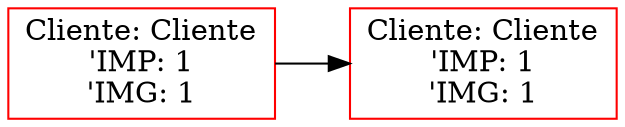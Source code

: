  digraph G {
 rankdir=LR;
 node4 [label="Cliente: Cliente\n'IMP: 1\n'IMG: 1", color="red", shape="rectangle"];
 node5 -> node4 [dir="forward"];
 node5 [label="Cliente: Cliente\n'IMP: 1\n'IMG: 1", color="red", shape="rectangle"];
 }
 digraph G {
 rankdir=LR;
 node0 [label="Cliente: Cliente\n'Id: 10\n'Peso: 1", color="red", shape="rectangle"];
 node1 [label="Cliente: Cliente\n'Id: 2\n'Peso: 1", color="red", shape="rectangle"];
 node0 -> node1 [dir="forward"];
 }
 digraph G {
 rankdir=LR;
 node0 [label="Cliente: Cliente\n'Id: 10\n'Peso: 2", color="red", shape="rectangle"];
 node1 [label="Cliente: Cliente\n'Id: 10\n'Peso: 2", color="red", shape="rectangle"];
 node0 -> node1 [dir="forward"];
 node2 [label="Cliente: Cliente\n'Id: 2\n'Peso: 1", color="red", shape="rectangle"];
 node1 -> node2 [dir="forward"];
 }
